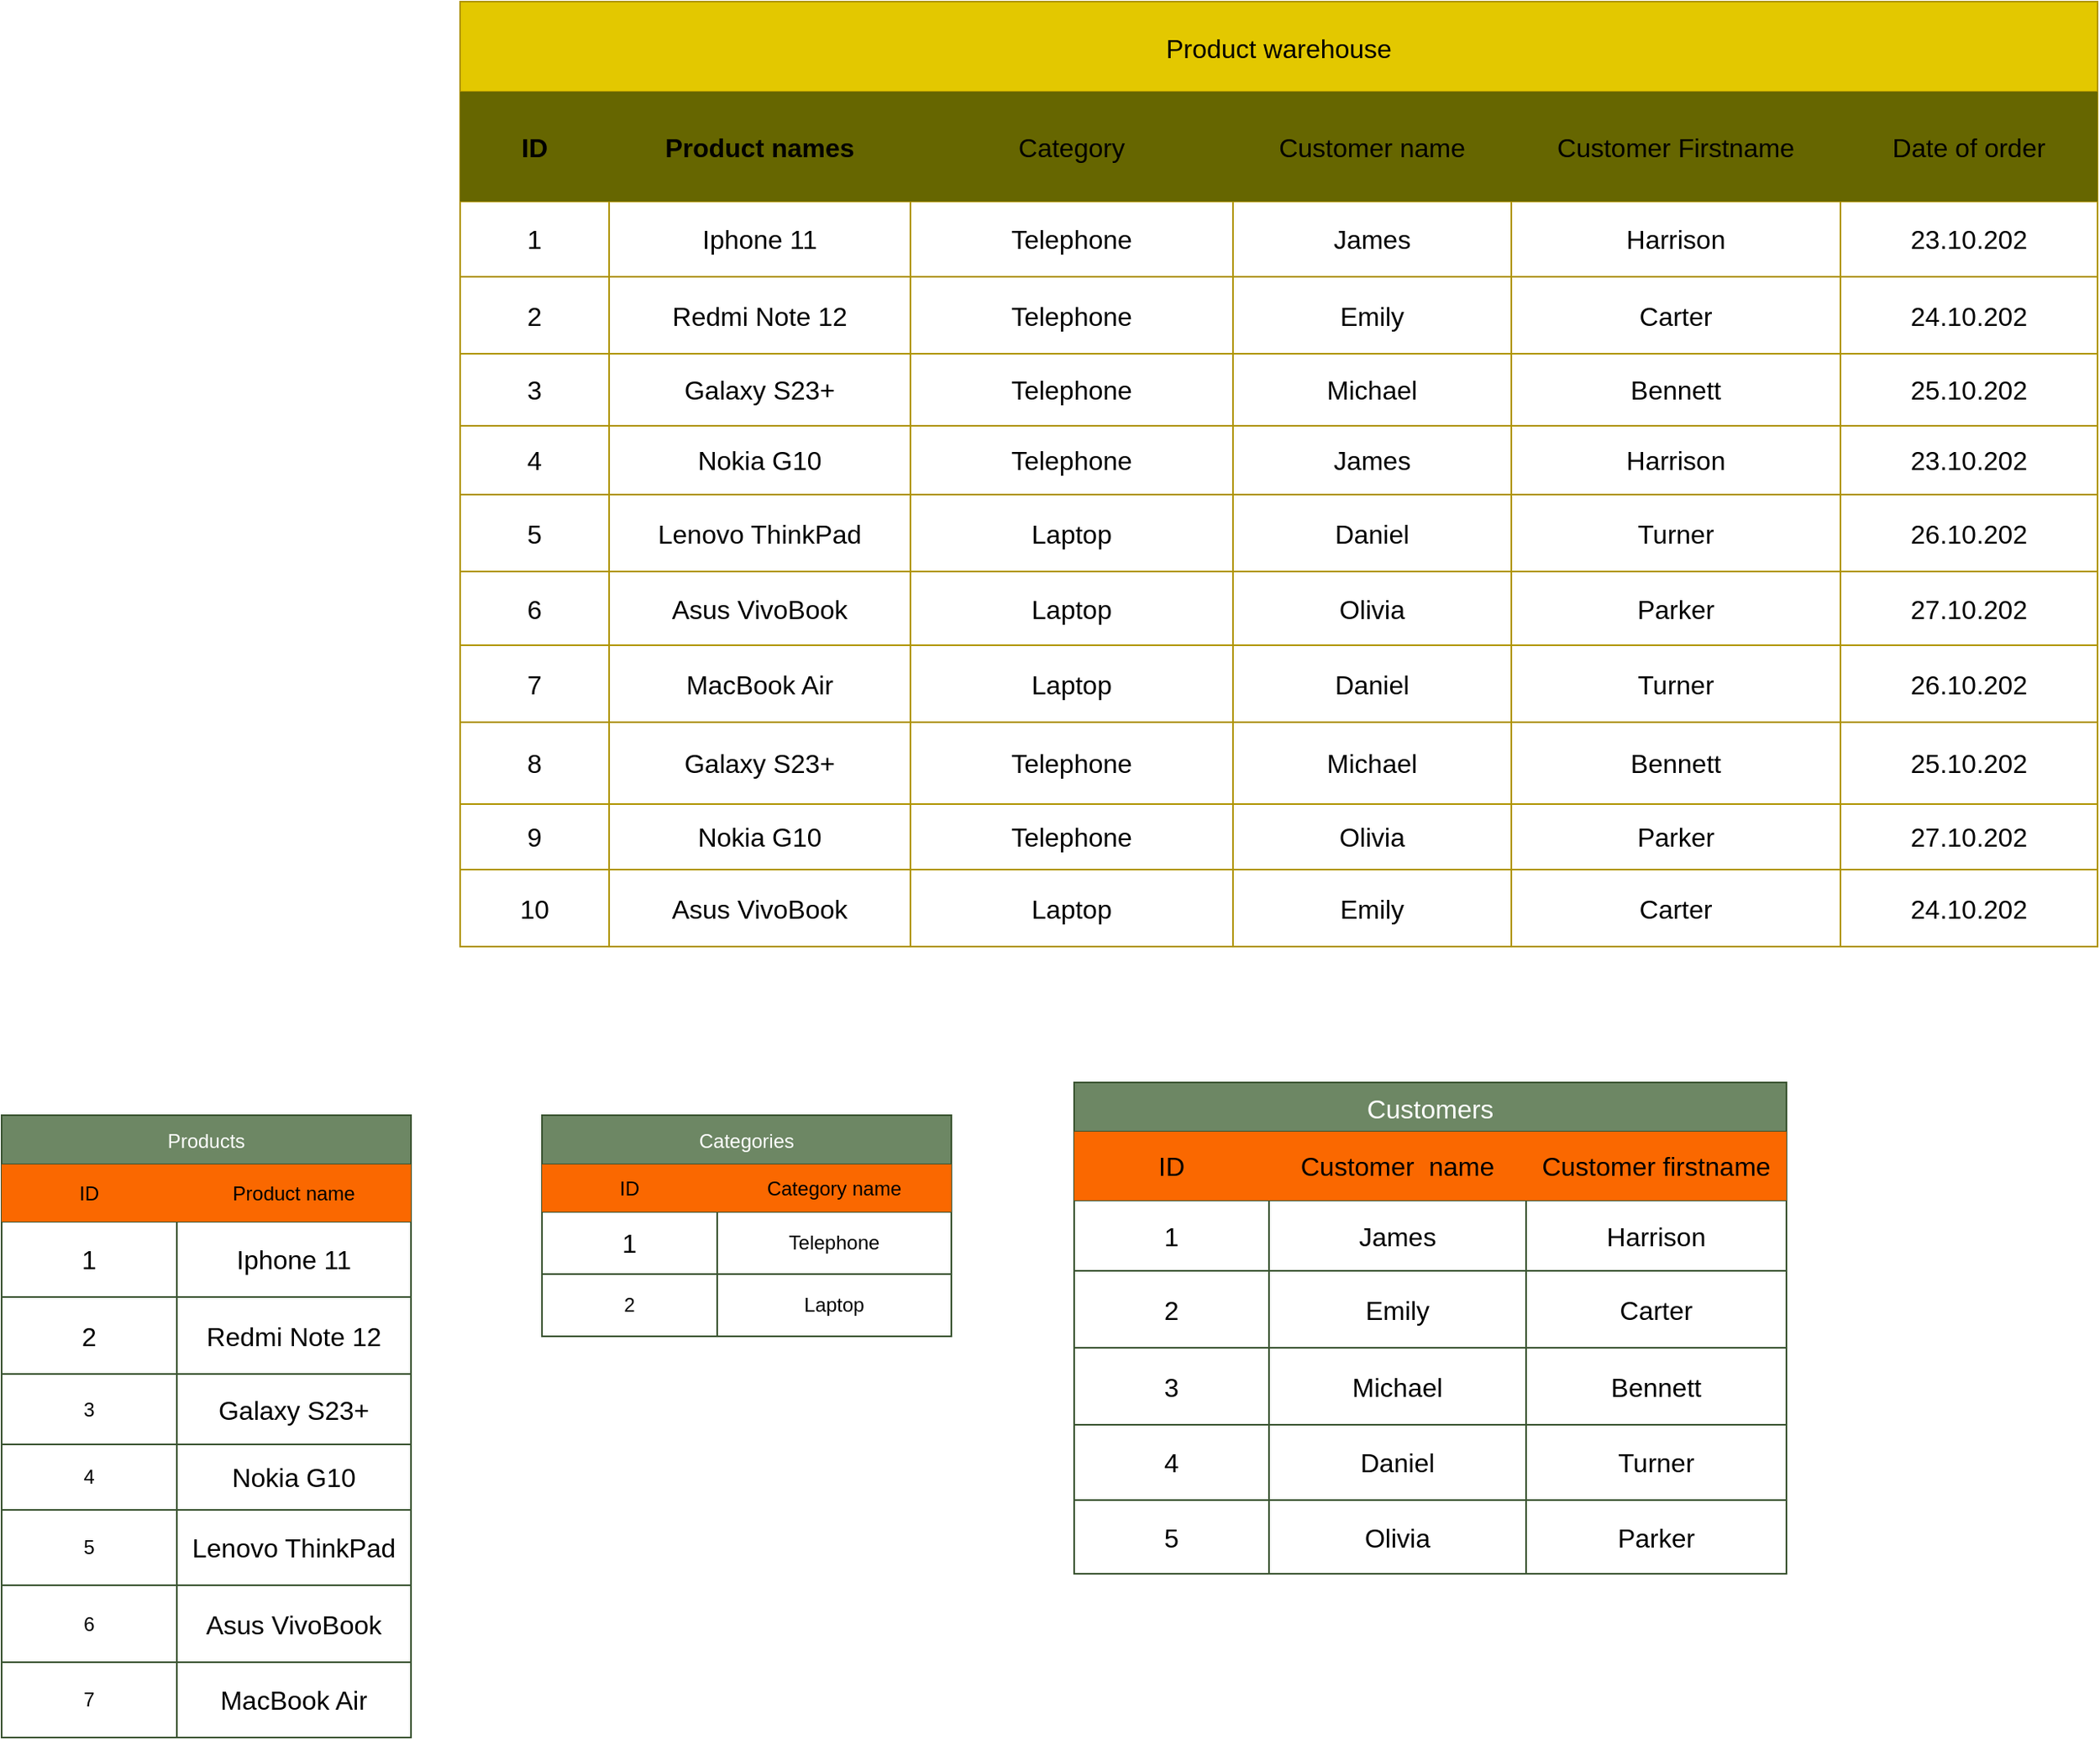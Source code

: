 <mxfile version="24.8.2">
  <diagram name="Page-1" id="efa7a0a1-bf9b-a30e-e6df-94a7791c09e9">
    <mxGraphModel dx="1655" dy="835" grid="1" gridSize="10" guides="1" tooltips="1" connect="1" arrows="1" fold="1" page="1" pageScale="1" pageWidth="826" pageHeight="1169" background="none" math="0" shadow="0">
      <root>
        <mxCell id="0" />
        <mxCell id="1" parent="0" />
        <mxCell id="d4cAKS4Gmh57V5tir3u1-370" value="Product warehouse" style="shape=table;startSize=55;container=1;collapsible=0;childLayout=tableLayout;strokeColor=#B09500;fontSize=16;fillColor=#e3c800;fontColor=#000000;" vertex="1" parent="1">
          <mxGeometry x="340" y="20" width="1000" height="577" as="geometry" />
        </mxCell>
        <mxCell id="d4cAKS4Gmh57V5tir3u1-371" value="" style="shape=tableRow;horizontal=0;startSize=0;swimlaneHead=0;swimlaneBody=0;strokeColor=inherit;top=0;left=0;bottom=0;right=0;collapsible=0;dropTarget=0;fillColor=none;points=[[0,0.5],[1,0.5]];portConstraint=eastwest;fontSize=16;labelBackgroundColor=none;" vertex="1" parent="d4cAKS4Gmh57V5tir3u1-370">
          <mxGeometry y="55" width="1000" height="67" as="geometry" />
        </mxCell>
        <mxCell id="d4cAKS4Gmh57V5tir3u1-372" value="&lt;b&gt;ID&lt;/b&gt;" style="shape=partialRectangle;html=1;whiteSpace=wrap;connectable=0;strokeColor=inherit;overflow=hidden;fillColor=#666600;top=0;left=0;bottom=0;right=0;pointerEvents=1;fontSize=16;" vertex="1" parent="d4cAKS4Gmh57V5tir3u1-371">
          <mxGeometry width="91" height="67" as="geometry">
            <mxRectangle width="91" height="67" as="alternateBounds" />
          </mxGeometry>
        </mxCell>
        <mxCell id="d4cAKS4Gmh57V5tir3u1-373" value="&lt;b&gt;Product names&lt;/b&gt;" style="shape=partialRectangle;html=1;whiteSpace=wrap;connectable=0;strokeColor=#000000;overflow=hidden;fillColor=#666600;top=0;left=0;bottom=0;right=0;pointerEvents=1;fontSize=16;" vertex="1" parent="d4cAKS4Gmh57V5tir3u1-371">
          <mxGeometry x="91" width="184" height="67" as="geometry">
            <mxRectangle width="184" height="67" as="alternateBounds" />
          </mxGeometry>
        </mxCell>
        <mxCell id="d4cAKS4Gmh57V5tir3u1-374" value="Category" style="shape=partialRectangle;html=1;whiteSpace=wrap;connectable=0;strokeColor=inherit;overflow=hidden;fillColor=#666600;top=0;left=0;bottom=0;right=0;pointerEvents=1;fontSize=16;" vertex="1" parent="d4cAKS4Gmh57V5tir3u1-371">
          <mxGeometry x="275" width="197" height="67" as="geometry">
            <mxRectangle width="197" height="67" as="alternateBounds" />
          </mxGeometry>
        </mxCell>
        <mxCell id="d4cAKS4Gmh57V5tir3u1-375" value="Customer name" style="shape=partialRectangle;html=1;whiteSpace=wrap;connectable=0;strokeColor=inherit;overflow=hidden;fillColor=#666600;top=0;left=0;bottom=0;right=0;pointerEvents=1;fontSize=16;" vertex="1" parent="d4cAKS4Gmh57V5tir3u1-371">
          <mxGeometry x="472" width="170" height="67" as="geometry">
            <mxRectangle width="170" height="67" as="alternateBounds" />
          </mxGeometry>
        </mxCell>
        <mxCell id="d4cAKS4Gmh57V5tir3u1-376" value="Customer Firstname" style="shape=partialRectangle;html=1;whiteSpace=wrap;connectable=0;strokeColor=inherit;overflow=hidden;fillColor=#666600;top=0;left=0;bottom=0;right=0;pointerEvents=1;fontSize=16;" vertex="1" parent="d4cAKS4Gmh57V5tir3u1-371">
          <mxGeometry x="642" width="201" height="67" as="geometry">
            <mxRectangle width="201" height="67" as="alternateBounds" />
          </mxGeometry>
        </mxCell>
        <mxCell id="d4cAKS4Gmh57V5tir3u1-377" value="Date of order" style="shape=partialRectangle;html=1;whiteSpace=wrap;connectable=0;strokeColor=#FAFAFA;overflow=hidden;fillColor=#666600;top=0;left=0;bottom=0;right=0;pointerEvents=1;fontSize=16;" vertex="1" parent="d4cAKS4Gmh57V5tir3u1-371">
          <mxGeometry x="843" width="157" height="67" as="geometry">
            <mxRectangle width="157" height="67" as="alternateBounds" />
          </mxGeometry>
        </mxCell>
        <mxCell id="d4cAKS4Gmh57V5tir3u1-378" value="" style="shape=tableRow;horizontal=0;startSize=0;swimlaneHead=0;swimlaneBody=0;strokeColor=inherit;top=0;left=0;bottom=0;right=0;collapsible=0;dropTarget=0;fillColor=none;points=[[0,0.5],[1,0.5]];portConstraint=eastwest;fontSize=16;" vertex="1" parent="d4cAKS4Gmh57V5tir3u1-370">
          <mxGeometry y="122" width="1000" height="46" as="geometry" />
        </mxCell>
        <mxCell id="d4cAKS4Gmh57V5tir3u1-379" value="1" style="shape=partialRectangle;html=1;whiteSpace=wrap;connectable=0;strokeColor=inherit;overflow=hidden;fillColor=none;top=0;left=0;bottom=0;right=0;pointerEvents=1;fontSize=16;" vertex="1" parent="d4cAKS4Gmh57V5tir3u1-378">
          <mxGeometry width="91" height="46" as="geometry">
            <mxRectangle width="91" height="46" as="alternateBounds" />
          </mxGeometry>
        </mxCell>
        <mxCell id="d4cAKS4Gmh57V5tir3u1-380" value="Iphone 11" style="shape=partialRectangle;html=1;whiteSpace=wrap;connectable=0;strokeColor=inherit;overflow=hidden;fillColor=none;top=0;left=0;bottom=0;right=0;pointerEvents=1;fontSize=16;" vertex="1" parent="d4cAKS4Gmh57V5tir3u1-378">
          <mxGeometry x="91" width="184" height="46" as="geometry">
            <mxRectangle width="184" height="46" as="alternateBounds" />
          </mxGeometry>
        </mxCell>
        <mxCell id="d4cAKS4Gmh57V5tir3u1-381" value="Telephone" style="shape=partialRectangle;html=1;whiteSpace=wrap;connectable=0;strokeColor=inherit;overflow=hidden;fillColor=none;top=0;left=0;bottom=0;right=0;pointerEvents=1;fontSize=16;" vertex="1" parent="d4cAKS4Gmh57V5tir3u1-378">
          <mxGeometry x="275" width="197" height="46" as="geometry">
            <mxRectangle width="197" height="46" as="alternateBounds" />
          </mxGeometry>
        </mxCell>
        <mxCell id="d4cAKS4Gmh57V5tir3u1-382" value="James" style="shape=partialRectangle;html=1;whiteSpace=wrap;connectable=0;strokeColor=inherit;overflow=hidden;fillColor=none;top=0;left=0;bottom=0;right=0;pointerEvents=1;fontSize=16;" vertex="1" parent="d4cAKS4Gmh57V5tir3u1-378">
          <mxGeometry x="472" width="170" height="46" as="geometry">
            <mxRectangle width="170" height="46" as="alternateBounds" />
          </mxGeometry>
        </mxCell>
        <mxCell id="d4cAKS4Gmh57V5tir3u1-383" value="Harrison" style="shape=partialRectangle;html=1;whiteSpace=wrap;connectable=0;strokeColor=inherit;overflow=hidden;fillColor=none;top=0;left=0;bottom=0;right=0;pointerEvents=1;fontSize=16;" vertex="1" parent="d4cAKS4Gmh57V5tir3u1-378">
          <mxGeometry x="642" width="201" height="46" as="geometry">
            <mxRectangle width="201" height="46" as="alternateBounds" />
          </mxGeometry>
        </mxCell>
        <mxCell id="d4cAKS4Gmh57V5tir3u1-384" value="23.10.202" style="shape=partialRectangle;html=1;whiteSpace=wrap;connectable=0;strokeColor=inherit;overflow=hidden;fillColor=none;top=0;left=0;bottom=0;right=0;pointerEvents=1;fontSize=16;" vertex="1" parent="d4cAKS4Gmh57V5tir3u1-378">
          <mxGeometry x="843" width="157" height="46" as="geometry">
            <mxRectangle width="157" height="46" as="alternateBounds" />
          </mxGeometry>
        </mxCell>
        <mxCell id="d4cAKS4Gmh57V5tir3u1-385" style="shape=tableRow;horizontal=0;startSize=0;swimlaneHead=0;swimlaneBody=0;strokeColor=inherit;top=0;left=0;bottom=0;right=0;collapsible=0;dropTarget=0;fillColor=none;points=[[0,0.5],[1,0.5]];portConstraint=eastwest;fontSize=16;" vertex="1" parent="d4cAKS4Gmh57V5tir3u1-370">
          <mxGeometry y="168" width="1000" height="47" as="geometry" />
        </mxCell>
        <mxCell id="d4cAKS4Gmh57V5tir3u1-386" value="2" style="shape=partialRectangle;html=1;whiteSpace=wrap;connectable=0;strokeColor=inherit;overflow=hidden;fillColor=none;top=0;left=0;bottom=0;right=0;pointerEvents=1;fontSize=16;" vertex="1" parent="d4cAKS4Gmh57V5tir3u1-385">
          <mxGeometry width="91" height="47" as="geometry">
            <mxRectangle width="91" height="47" as="alternateBounds" />
          </mxGeometry>
        </mxCell>
        <mxCell id="d4cAKS4Gmh57V5tir3u1-387" value="Redmi Note 12" style="shape=partialRectangle;html=1;whiteSpace=wrap;connectable=0;strokeColor=inherit;overflow=hidden;fillColor=none;top=0;left=0;bottom=0;right=0;pointerEvents=1;fontSize=16;" vertex="1" parent="d4cAKS4Gmh57V5tir3u1-385">
          <mxGeometry x="91" width="184" height="47" as="geometry">
            <mxRectangle width="184" height="47" as="alternateBounds" />
          </mxGeometry>
        </mxCell>
        <mxCell id="d4cAKS4Gmh57V5tir3u1-388" value="Telephone" style="shape=partialRectangle;html=1;whiteSpace=wrap;connectable=0;strokeColor=inherit;overflow=hidden;fillColor=none;top=0;left=0;bottom=0;right=0;pointerEvents=1;fontSize=16;" vertex="1" parent="d4cAKS4Gmh57V5tir3u1-385">
          <mxGeometry x="275" width="197" height="47" as="geometry">
            <mxRectangle width="197" height="47" as="alternateBounds" />
          </mxGeometry>
        </mxCell>
        <mxCell id="d4cAKS4Gmh57V5tir3u1-389" value="Emily" style="shape=partialRectangle;html=1;whiteSpace=wrap;connectable=0;strokeColor=inherit;overflow=hidden;fillColor=none;top=0;left=0;bottom=0;right=0;pointerEvents=1;fontSize=16;" vertex="1" parent="d4cAKS4Gmh57V5tir3u1-385">
          <mxGeometry x="472" width="170" height="47" as="geometry">
            <mxRectangle width="170" height="47" as="alternateBounds" />
          </mxGeometry>
        </mxCell>
        <mxCell id="d4cAKS4Gmh57V5tir3u1-390" value="Carter" style="shape=partialRectangle;html=1;whiteSpace=wrap;connectable=0;strokeColor=inherit;overflow=hidden;fillColor=none;top=0;left=0;bottom=0;right=0;pointerEvents=1;fontSize=16;" vertex="1" parent="d4cAKS4Gmh57V5tir3u1-385">
          <mxGeometry x="642" width="201" height="47" as="geometry">
            <mxRectangle width="201" height="47" as="alternateBounds" />
          </mxGeometry>
        </mxCell>
        <mxCell id="d4cAKS4Gmh57V5tir3u1-391" value="24.10.202" style="shape=partialRectangle;html=1;whiteSpace=wrap;connectable=0;strokeColor=inherit;overflow=hidden;fillColor=none;top=0;left=0;bottom=0;right=0;pointerEvents=1;fontSize=16;" vertex="1" parent="d4cAKS4Gmh57V5tir3u1-385">
          <mxGeometry x="843" width="157" height="47" as="geometry">
            <mxRectangle width="157" height="47" as="alternateBounds" />
          </mxGeometry>
        </mxCell>
        <mxCell id="d4cAKS4Gmh57V5tir3u1-392" style="shape=tableRow;horizontal=0;startSize=0;swimlaneHead=0;swimlaneBody=0;strokeColor=inherit;top=0;left=0;bottom=0;right=0;collapsible=0;dropTarget=0;fillColor=none;points=[[0,0.5],[1,0.5]];portConstraint=eastwest;fontSize=16;" vertex="1" parent="d4cAKS4Gmh57V5tir3u1-370">
          <mxGeometry y="215" width="1000" height="44" as="geometry" />
        </mxCell>
        <mxCell id="d4cAKS4Gmh57V5tir3u1-393" value="3" style="shape=partialRectangle;html=1;whiteSpace=wrap;connectable=0;strokeColor=inherit;overflow=hidden;fillColor=none;top=0;left=0;bottom=0;right=0;pointerEvents=1;fontSize=16;" vertex="1" parent="d4cAKS4Gmh57V5tir3u1-392">
          <mxGeometry width="91" height="44" as="geometry">
            <mxRectangle width="91" height="44" as="alternateBounds" />
          </mxGeometry>
        </mxCell>
        <mxCell id="d4cAKS4Gmh57V5tir3u1-394" value="Galaxy S23+" style="shape=partialRectangle;html=1;whiteSpace=wrap;connectable=0;strokeColor=inherit;overflow=hidden;fillColor=none;top=0;left=0;bottom=0;right=0;pointerEvents=1;fontSize=16;" vertex="1" parent="d4cAKS4Gmh57V5tir3u1-392">
          <mxGeometry x="91" width="184" height="44" as="geometry">
            <mxRectangle width="184" height="44" as="alternateBounds" />
          </mxGeometry>
        </mxCell>
        <mxCell id="d4cAKS4Gmh57V5tir3u1-395" value="Telephone" style="shape=partialRectangle;html=1;whiteSpace=wrap;connectable=0;strokeColor=inherit;overflow=hidden;fillColor=none;top=0;left=0;bottom=0;right=0;pointerEvents=1;fontSize=16;" vertex="1" parent="d4cAKS4Gmh57V5tir3u1-392">
          <mxGeometry x="275" width="197" height="44" as="geometry">
            <mxRectangle width="197" height="44" as="alternateBounds" />
          </mxGeometry>
        </mxCell>
        <mxCell id="d4cAKS4Gmh57V5tir3u1-396" value="Michael" style="shape=partialRectangle;html=1;whiteSpace=wrap;connectable=0;strokeColor=inherit;overflow=hidden;fillColor=none;top=0;left=0;bottom=0;right=0;pointerEvents=1;fontSize=16;" vertex="1" parent="d4cAKS4Gmh57V5tir3u1-392">
          <mxGeometry x="472" width="170" height="44" as="geometry">
            <mxRectangle width="170" height="44" as="alternateBounds" />
          </mxGeometry>
        </mxCell>
        <mxCell id="d4cAKS4Gmh57V5tir3u1-397" value="Bennett" style="shape=partialRectangle;html=1;whiteSpace=wrap;connectable=0;strokeColor=inherit;overflow=hidden;fillColor=none;top=0;left=0;bottom=0;right=0;pointerEvents=1;fontSize=16;" vertex="1" parent="d4cAKS4Gmh57V5tir3u1-392">
          <mxGeometry x="642" width="201" height="44" as="geometry">
            <mxRectangle width="201" height="44" as="alternateBounds" />
          </mxGeometry>
        </mxCell>
        <mxCell id="d4cAKS4Gmh57V5tir3u1-398" value="25.10.202" style="shape=partialRectangle;html=1;whiteSpace=wrap;connectable=0;strokeColor=inherit;overflow=hidden;fillColor=none;top=0;left=0;bottom=0;right=0;pointerEvents=1;fontSize=16;" vertex="1" parent="d4cAKS4Gmh57V5tir3u1-392">
          <mxGeometry x="843" width="157" height="44" as="geometry">
            <mxRectangle width="157" height="44" as="alternateBounds" />
          </mxGeometry>
        </mxCell>
        <mxCell id="d4cAKS4Gmh57V5tir3u1-399" style="shape=tableRow;horizontal=0;startSize=0;swimlaneHead=0;swimlaneBody=0;strokeColor=inherit;top=0;left=0;bottom=0;right=0;collapsible=0;dropTarget=0;fillColor=none;points=[[0,0.5],[1,0.5]];portConstraint=eastwest;fontSize=16;" vertex="1" parent="d4cAKS4Gmh57V5tir3u1-370">
          <mxGeometry y="259" width="1000" height="42" as="geometry" />
        </mxCell>
        <mxCell id="d4cAKS4Gmh57V5tir3u1-400" value="4" style="shape=partialRectangle;html=1;whiteSpace=wrap;connectable=0;strokeColor=inherit;overflow=hidden;fillColor=none;top=0;left=0;bottom=0;right=0;pointerEvents=1;fontSize=16;" vertex="1" parent="d4cAKS4Gmh57V5tir3u1-399">
          <mxGeometry width="91" height="42" as="geometry">
            <mxRectangle width="91" height="42" as="alternateBounds" />
          </mxGeometry>
        </mxCell>
        <mxCell id="d4cAKS4Gmh57V5tir3u1-401" value="Nokia G10" style="shape=partialRectangle;html=1;whiteSpace=wrap;connectable=0;strokeColor=inherit;overflow=hidden;fillColor=none;top=0;left=0;bottom=0;right=0;pointerEvents=1;fontSize=16;" vertex="1" parent="d4cAKS4Gmh57V5tir3u1-399">
          <mxGeometry x="91" width="184" height="42" as="geometry">
            <mxRectangle width="184" height="42" as="alternateBounds" />
          </mxGeometry>
        </mxCell>
        <mxCell id="d4cAKS4Gmh57V5tir3u1-402" value="Telephone" style="shape=partialRectangle;html=1;whiteSpace=wrap;connectable=0;strokeColor=inherit;overflow=hidden;fillColor=none;top=0;left=0;bottom=0;right=0;pointerEvents=1;fontSize=16;" vertex="1" parent="d4cAKS4Gmh57V5tir3u1-399">
          <mxGeometry x="275" width="197" height="42" as="geometry">
            <mxRectangle width="197" height="42" as="alternateBounds" />
          </mxGeometry>
        </mxCell>
        <mxCell id="d4cAKS4Gmh57V5tir3u1-403" value="James" style="shape=partialRectangle;html=1;whiteSpace=wrap;connectable=0;strokeColor=inherit;overflow=hidden;fillColor=none;top=0;left=0;bottom=0;right=0;pointerEvents=1;fontSize=16;" vertex="1" parent="d4cAKS4Gmh57V5tir3u1-399">
          <mxGeometry x="472" width="170" height="42" as="geometry">
            <mxRectangle width="170" height="42" as="alternateBounds" />
          </mxGeometry>
        </mxCell>
        <mxCell id="d4cAKS4Gmh57V5tir3u1-404" value="Harrison" style="shape=partialRectangle;html=1;whiteSpace=wrap;connectable=0;strokeColor=inherit;overflow=hidden;fillColor=none;top=0;left=0;bottom=0;right=0;pointerEvents=1;fontSize=16;" vertex="1" parent="d4cAKS4Gmh57V5tir3u1-399">
          <mxGeometry x="642" width="201" height="42" as="geometry">
            <mxRectangle width="201" height="42" as="alternateBounds" />
          </mxGeometry>
        </mxCell>
        <mxCell id="d4cAKS4Gmh57V5tir3u1-405" value="23.10.202" style="shape=partialRectangle;html=1;whiteSpace=wrap;connectable=0;strokeColor=inherit;overflow=hidden;fillColor=none;top=0;left=0;bottom=0;right=0;pointerEvents=1;fontSize=16;" vertex="1" parent="d4cAKS4Gmh57V5tir3u1-399">
          <mxGeometry x="843" width="157" height="42" as="geometry">
            <mxRectangle width="157" height="42" as="alternateBounds" />
          </mxGeometry>
        </mxCell>
        <mxCell id="d4cAKS4Gmh57V5tir3u1-406" style="shape=tableRow;horizontal=0;startSize=0;swimlaneHead=0;swimlaneBody=0;strokeColor=inherit;top=0;left=0;bottom=0;right=0;collapsible=0;dropTarget=0;fillColor=none;points=[[0,0.5],[1,0.5]];portConstraint=eastwest;fontSize=16;" vertex="1" parent="d4cAKS4Gmh57V5tir3u1-370">
          <mxGeometry y="301" width="1000" height="47" as="geometry" />
        </mxCell>
        <mxCell id="d4cAKS4Gmh57V5tir3u1-407" value="5" style="shape=partialRectangle;html=1;whiteSpace=wrap;connectable=0;strokeColor=inherit;overflow=hidden;fillColor=none;top=0;left=0;bottom=0;right=0;pointerEvents=1;fontSize=16;" vertex="1" parent="d4cAKS4Gmh57V5tir3u1-406">
          <mxGeometry width="91" height="47" as="geometry">
            <mxRectangle width="91" height="47" as="alternateBounds" />
          </mxGeometry>
        </mxCell>
        <mxCell id="d4cAKS4Gmh57V5tir3u1-408" value="Lenovo ThinkPad" style="shape=partialRectangle;html=1;whiteSpace=wrap;connectable=0;strokeColor=inherit;overflow=hidden;fillColor=none;top=0;left=0;bottom=0;right=0;pointerEvents=1;fontSize=16;" vertex="1" parent="d4cAKS4Gmh57V5tir3u1-406">
          <mxGeometry x="91" width="184" height="47" as="geometry">
            <mxRectangle width="184" height="47" as="alternateBounds" />
          </mxGeometry>
        </mxCell>
        <mxCell id="d4cAKS4Gmh57V5tir3u1-409" value="Laptop" style="shape=partialRectangle;html=1;whiteSpace=wrap;connectable=0;strokeColor=inherit;overflow=hidden;fillColor=none;top=0;left=0;bottom=0;right=0;pointerEvents=1;fontSize=16;" vertex="1" parent="d4cAKS4Gmh57V5tir3u1-406">
          <mxGeometry x="275" width="197" height="47" as="geometry">
            <mxRectangle width="197" height="47" as="alternateBounds" />
          </mxGeometry>
        </mxCell>
        <mxCell id="d4cAKS4Gmh57V5tir3u1-410" value="Daniel" style="shape=partialRectangle;html=1;whiteSpace=wrap;connectable=0;strokeColor=inherit;overflow=hidden;fillColor=none;top=0;left=0;bottom=0;right=0;pointerEvents=1;fontSize=16;" vertex="1" parent="d4cAKS4Gmh57V5tir3u1-406">
          <mxGeometry x="472" width="170" height="47" as="geometry">
            <mxRectangle width="170" height="47" as="alternateBounds" />
          </mxGeometry>
        </mxCell>
        <mxCell id="d4cAKS4Gmh57V5tir3u1-411" value="Turner" style="shape=partialRectangle;html=1;whiteSpace=wrap;connectable=0;strokeColor=inherit;overflow=hidden;fillColor=none;top=0;left=0;bottom=0;right=0;pointerEvents=1;fontSize=16;" vertex="1" parent="d4cAKS4Gmh57V5tir3u1-406">
          <mxGeometry x="642" width="201" height="47" as="geometry">
            <mxRectangle width="201" height="47" as="alternateBounds" />
          </mxGeometry>
        </mxCell>
        <mxCell id="d4cAKS4Gmh57V5tir3u1-412" value="26.10.202" style="shape=partialRectangle;html=1;whiteSpace=wrap;connectable=0;strokeColor=inherit;overflow=hidden;fillColor=none;top=0;left=0;bottom=0;right=0;pointerEvents=1;fontSize=16;" vertex="1" parent="d4cAKS4Gmh57V5tir3u1-406">
          <mxGeometry x="843" width="157" height="47" as="geometry">
            <mxRectangle width="157" height="47" as="alternateBounds" />
          </mxGeometry>
        </mxCell>
        <mxCell id="d4cAKS4Gmh57V5tir3u1-413" style="shape=tableRow;horizontal=0;startSize=0;swimlaneHead=0;swimlaneBody=0;strokeColor=inherit;top=0;left=0;bottom=0;right=0;collapsible=0;dropTarget=0;fillColor=none;points=[[0,0.5],[1,0.5]];portConstraint=eastwest;fontSize=16;" vertex="1" parent="d4cAKS4Gmh57V5tir3u1-370">
          <mxGeometry y="348" width="1000" height="45" as="geometry" />
        </mxCell>
        <mxCell id="d4cAKS4Gmh57V5tir3u1-414" value="6" style="shape=partialRectangle;html=1;whiteSpace=wrap;connectable=0;strokeColor=inherit;overflow=hidden;fillColor=none;top=0;left=0;bottom=0;right=0;pointerEvents=1;fontSize=16;" vertex="1" parent="d4cAKS4Gmh57V5tir3u1-413">
          <mxGeometry width="91" height="45" as="geometry">
            <mxRectangle width="91" height="45" as="alternateBounds" />
          </mxGeometry>
        </mxCell>
        <mxCell id="d4cAKS4Gmh57V5tir3u1-415" value="Asus VivoBook" style="shape=partialRectangle;html=1;whiteSpace=wrap;connectable=0;strokeColor=inherit;overflow=hidden;fillColor=none;top=0;left=0;bottom=0;right=0;pointerEvents=1;fontSize=16;" vertex="1" parent="d4cAKS4Gmh57V5tir3u1-413">
          <mxGeometry x="91" width="184" height="45" as="geometry">
            <mxRectangle width="184" height="45" as="alternateBounds" />
          </mxGeometry>
        </mxCell>
        <mxCell id="d4cAKS4Gmh57V5tir3u1-416" value="Laptop" style="shape=partialRectangle;html=1;whiteSpace=wrap;connectable=0;strokeColor=inherit;overflow=hidden;fillColor=none;top=0;left=0;bottom=0;right=0;pointerEvents=1;fontSize=16;" vertex="1" parent="d4cAKS4Gmh57V5tir3u1-413">
          <mxGeometry x="275" width="197" height="45" as="geometry">
            <mxRectangle width="197" height="45" as="alternateBounds" />
          </mxGeometry>
        </mxCell>
        <mxCell id="d4cAKS4Gmh57V5tir3u1-417" value="Olivia" style="shape=partialRectangle;html=1;whiteSpace=wrap;connectable=0;strokeColor=inherit;overflow=hidden;fillColor=none;top=0;left=0;bottom=0;right=0;pointerEvents=1;fontSize=16;" vertex="1" parent="d4cAKS4Gmh57V5tir3u1-413">
          <mxGeometry x="472" width="170" height="45" as="geometry">
            <mxRectangle width="170" height="45" as="alternateBounds" />
          </mxGeometry>
        </mxCell>
        <mxCell id="d4cAKS4Gmh57V5tir3u1-418" value="Parker" style="shape=partialRectangle;html=1;whiteSpace=wrap;connectable=0;strokeColor=inherit;overflow=hidden;fillColor=none;top=0;left=0;bottom=0;right=0;pointerEvents=1;fontSize=16;" vertex="1" parent="d4cAKS4Gmh57V5tir3u1-413">
          <mxGeometry x="642" width="201" height="45" as="geometry">
            <mxRectangle width="201" height="45" as="alternateBounds" />
          </mxGeometry>
        </mxCell>
        <mxCell id="d4cAKS4Gmh57V5tir3u1-419" value="27.10.202" style="shape=partialRectangle;html=1;whiteSpace=wrap;connectable=0;strokeColor=inherit;overflow=hidden;fillColor=none;top=0;left=0;bottom=0;right=0;pointerEvents=1;fontSize=16;" vertex="1" parent="d4cAKS4Gmh57V5tir3u1-413">
          <mxGeometry x="843" width="157" height="45" as="geometry">
            <mxRectangle width="157" height="45" as="alternateBounds" />
          </mxGeometry>
        </mxCell>
        <mxCell id="d4cAKS4Gmh57V5tir3u1-420" style="shape=tableRow;horizontal=0;startSize=0;swimlaneHead=0;swimlaneBody=0;strokeColor=inherit;top=0;left=0;bottom=0;right=0;collapsible=0;dropTarget=0;fillColor=none;points=[[0,0.5],[1,0.5]];portConstraint=eastwest;fontSize=16;" vertex="1" parent="d4cAKS4Gmh57V5tir3u1-370">
          <mxGeometry y="393" width="1000" height="47" as="geometry" />
        </mxCell>
        <mxCell id="d4cAKS4Gmh57V5tir3u1-421" value="7" style="shape=partialRectangle;html=1;whiteSpace=wrap;connectable=0;strokeColor=inherit;overflow=hidden;fillColor=none;top=0;left=0;bottom=0;right=0;pointerEvents=1;fontSize=16;" vertex="1" parent="d4cAKS4Gmh57V5tir3u1-420">
          <mxGeometry width="91" height="47" as="geometry">
            <mxRectangle width="91" height="47" as="alternateBounds" />
          </mxGeometry>
        </mxCell>
        <mxCell id="d4cAKS4Gmh57V5tir3u1-422" value="MacBook Air" style="shape=partialRectangle;html=1;whiteSpace=wrap;connectable=0;strokeColor=inherit;overflow=hidden;fillColor=none;top=0;left=0;bottom=0;right=0;pointerEvents=1;fontSize=16;" vertex="1" parent="d4cAKS4Gmh57V5tir3u1-420">
          <mxGeometry x="91" width="184" height="47" as="geometry">
            <mxRectangle width="184" height="47" as="alternateBounds" />
          </mxGeometry>
        </mxCell>
        <mxCell id="d4cAKS4Gmh57V5tir3u1-423" value="Laptop" style="shape=partialRectangle;html=1;whiteSpace=wrap;connectable=0;strokeColor=inherit;overflow=hidden;fillColor=none;top=0;left=0;bottom=0;right=0;pointerEvents=1;fontSize=16;" vertex="1" parent="d4cAKS4Gmh57V5tir3u1-420">
          <mxGeometry x="275" width="197" height="47" as="geometry">
            <mxRectangle width="197" height="47" as="alternateBounds" />
          </mxGeometry>
        </mxCell>
        <mxCell id="d4cAKS4Gmh57V5tir3u1-424" value="Daniel" style="shape=partialRectangle;html=1;whiteSpace=wrap;connectable=0;strokeColor=inherit;overflow=hidden;fillColor=none;top=0;left=0;bottom=0;right=0;pointerEvents=1;fontSize=16;" vertex="1" parent="d4cAKS4Gmh57V5tir3u1-420">
          <mxGeometry x="472" width="170" height="47" as="geometry">
            <mxRectangle width="170" height="47" as="alternateBounds" />
          </mxGeometry>
        </mxCell>
        <mxCell id="d4cAKS4Gmh57V5tir3u1-425" value="Turner" style="shape=partialRectangle;html=1;whiteSpace=wrap;connectable=0;strokeColor=inherit;overflow=hidden;fillColor=none;top=0;left=0;bottom=0;right=0;pointerEvents=1;fontSize=16;" vertex="1" parent="d4cAKS4Gmh57V5tir3u1-420">
          <mxGeometry x="642" width="201" height="47" as="geometry">
            <mxRectangle width="201" height="47" as="alternateBounds" />
          </mxGeometry>
        </mxCell>
        <mxCell id="d4cAKS4Gmh57V5tir3u1-426" value="26.10.202" style="shape=partialRectangle;html=1;whiteSpace=wrap;connectable=0;strokeColor=inherit;overflow=hidden;fillColor=none;top=0;left=0;bottom=0;right=0;pointerEvents=1;fontSize=16;" vertex="1" parent="d4cAKS4Gmh57V5tir3u1-420">
          <mxGeometry x="843" width="157" height="47" as="geometry">
            <mxRectangle width="157" height="47" as="alternateBounds" />
          </mxGeometry>
        </mxCell>
        <mxCell id="d4cAKS4Gmh57V5tir3u1-427" style="shape=tableRow;horizontal=0;startSize=0;swimlaneHead=0;swimlaneBody=0;strokeColor=inherit;top=0;left=0;bottom=0;right=0;collapsible=0;dropTarget=0;fillColor=none;points=[[0,0.5],[1,0.5]];portConstraint=eastwest;fontSize=16;" vertex="1" parent="d4cAKS4Gmh57V5tir3u1-370">
          <mxGeometry y="440" width="1000" height="50" as="geometry" />
        </mxCell>
        <mxCell id="d4cAKS4Gmh57V5tir3u1-428" value="8" style="shape=partialRectangle;html=1;whiteSpace=wrap;connectable=0;strokeColor=inherit;overflow=hidden;fillColor=none;top=0;left=0;bottom=0;right=0;pointerEvents=1;fontSize=16;" vertex="1" parent="d4cAKS4Gmh57V5tir3u1-427">
          <mxGeometry width="91" height="50" as="geometry">
            <mxRectangle width="91" height="50" as="alternateBounds" />
          </mxGeometry>
        </mxCell>
        <mxCell id="d4cAKS4Gmh57V5tir3u1-429" value="Galaxy S23+" style="shape=partialRectangle;html=1;whiteSpace=wrap;connectable=0;strokeColor=inherit;overflow=hidden;fillColor=none;top=0;left=0;bottom=0;right=0;pointerEvents=1;fontSize=16;" vertex="1" parent="d4cAKS4Gmh57V5tir3u1-427">
          <mxGeometry x="91" width="184" height="50" as="geometry">
            <mxRectangle width="184" height="50" as="alternateBounds" />
          </mxGeometry>
        </mxCell>
        <mxCell id="d4cAKS4Gmh57V5tir3u1-430" value="Telephone" style="shape=partialRectangle;html=1;whiteSpace=wrap;connectable=0;strokeColor=inherit;overflow=hidden;fillColor=none;top=0;left=0;bottom=0;right=0;pointerEvents=1;fontSize=16;" vertex="1" parent="d4cAKS4Gmh57V5tir3u1-427">
          <mxGeometry x="275" width="197" height="50" as="geometry">
            <mxRectangle width="197" height="50" as="alternateBounds" />
          </mxGeometry>
        </mxCell>
        <mxCell id="d4cAKS4Gmh57V5tir3u1-431" value="Michael" style="shape=partialRectangle;html=1;whiteSpace=wrap;connectable=0;strokeColor=inherit;overflow=hidden;fillColor=none;top=0;left=0;bottom=0;right=0;pointerEvents=1;fontSize=16;" vertex="1" parent="d4cAKS4Gmh57V5tir3u1-427">
          <mxGeometry x="472" width="170" height="50" as="geometry">
            <mxRectangle width="170" height="50" as="alternateBounds" />
          </mxGeometry>
        </mxCell>
        <mxCell id="d4cAKS4Gmh57V5tir3u1-432" value="Bennett" style="shape=partialRectangle;html=1;whiteSpace=wrap;connectable=0;strokeColor=inherit;overflow=hidden;fillColor=none;top=0;left=0;bottom=0;right=0;pointerEvents=1;fontSize=16;" vertex="1" parent="d4cAKS4Gmh57V5tir3u1-427">
          <mxGeometry x="642" width="201" height="50" as="geometry">
            <mxRectangle width="201" height="50" as="alternateBounds" />
          </mxGeometry>
        </mxCell>
        <mxCell id="d4cAKS4Gmh57V5tir3u1-433" value="25.10.202" style="shape=partialRectangle;html=1;whiteSpace=wrap;connectable=0;strokeColor=inherit;overflow=hidden;fillColor=none;top=0;left=0;bottom=0;right=0;pointerEvents=1;fontSize=16;" vertex="1" parent="d4cAKS4Gmh57V5tir3u1-427">
          <mxGeometry x="843" width="157" height="50" as="geometry">
            <mxRectangle width="157" height="50" as="alternateBounds" />
          </mxGeometry>
        </mxCell>
        <mxCell id="d4cAKS4Gmh57V5tir3u1-434" style="shape=tableRow;horizontal=0;startSize=0;swimlaneHead=0;swimlaneBody=0;strokeColor=inherit;top=0;left=0;bottom=0;right=0;collapsible=0;dropTarget=0;fillColor=none;points=[[0,0.5],[1,0.5]];portConstraint=eastwest;fontSize=16;" vertex="1" parent="d4cAKS4Gmh57V5tir3u1-370">
          <mxGeometry y="490" width="1000" height="40" as="geometry" />
        </mxCell>
        <mxCell id="d4cAKS4Gmh57V5tir3u1-435" value="9" style="shape=partialRectangle;html=1;whiteSpace=wrap;connectable=0;strokeColor=inherit;overflow=hidden;fillColor=none;top=0;left=0;bottom=0;right=0;pointerEvents=1;fontSize=16;" vertex="1" parent="d4cAKS4Gmh57V5tir3u1-434">
          <mxGeometry width="91" height="40" as="geometry">
            <mxRectangle width="91" height="40" as="alternateBounds" />
          </mxGeometry>
        </mxCell>
        <mxCell id="d4cAKS4Gmh57V5tir3u1-436" value="Nokia G10" style="shape=partialRectangle;html=1;whiteSpace=wrap;connectable=0;strokeColor=inherit;overflow=hidden;fillColor=none;top=0;left=0;bottom=0;right=0;pointerEvents=1;fontSize=16;" vertex="1" parent="d4cAKS4Gmh57V5tir3u1-434">
          <mxGeometry x="91" width="184" height="40" as="geometry">
            <mxRectangle width="184" height="40" as="alternateBounds" />
          </mxGeometry>
        </mxCell>
        <mxCell id="d4cAKS4Gmh57V5tir3u1-437" value="Telephone" style="shape=partialRectangle;html=1;whiteSpace=wrap;connectable=0;strokeColor=inherit;overflow=hidden;fillColor=none;top=0;left=0;bottom=0;right=0;pointerEvents=1;fontSize=16;" vertex="1" parent="d4cAKS4Gmh57V5tir3u1-434">
          <mxGeometry x="275" width="197" height="40" as="geometry">
            <mxRectangle width="197" height="40" as="alternateBounds" />
          </mxGeometry>
        </mxCell>
        <mxCell id="d4cAKS4Gmh57V5tir3u1-438" value="Olivia" style="shape=partialRectangle;html=1;whiteSpace=wrap;connectable=0;strokeColor=inherit;overflow=hidden;fillColor=none;top=0;left=0;bottom=0;right=0;pointerEvents=1;fontSize=16;" vertex="1" parent="d4cAKS4Gmh57V5tir3u1-434">
          <mxGeometry x="472" width="170" height="40" as="geometry">
            <mxRectangle width="170" height="40" as="alternateBounds" />
          </mxGeometry>
        </mxCell>
        <mxCell id="d4cAKS4Gmh57V5tir3u1-439" value="Parker" style="shape=partialRectangle;html=1;whiteSpace=wrap;connectable=0;strokeColor=inherit;overflow=hidden;fillColor=none;top=0;left=0;bottom=0;right=0;pointerEvents=1;fontSize=16;" vertex="1" parent="d4cAKS4Gmh57V5tir3u1-434">
          <mxGeometry x="642" width="201" height="40" as="geometry">
            <mxRectangle width="201" height="40" as="alternateBounds" />
          </mxGeometry>
        </mxCell>
        <mxCell id="d4cAKS4Gmh57V5tir3u1-440" value="27.10.202" style="shape=partialRectangle;html=1;whiteSpace=wrap;connectable=0;strokeColor=inherit;overflow=hidden;fillColor=none;top=0;left=0;bottom=0;right=0;pointerEvents=1;fontSize=16;" vertex="1" parent="d4cAKS4Gmh57V5tir3u1-434">
          <mxGeometry x="843" width="157" height="40" as="geometry">
            <mxRectangle width="157" height="40" as="alternateBounds" />
          </mxGeometry>
        </mxCell>
        <mxCell id="d4cAKS4Gmh57V5tir3u1-441" style="shape=tableRow;horizontal=0;startSize=0;swimlaneHead=0;swimlaneBody=0;strokeColor=inherit;top=0;left=0;bottom=0;right=0;collapsible=0;dropTarget=0;fillColor=none;points=[[0,0.5],[1,0.5]];portConstraint=eastwest;fontSize=16;" vertex="1" parent="d4cAKS4Gmh57V5tir3u1-370">
          <mxGeometry y="530" width="1000" height="47" as="geometry" />
        </mxCell>
        <mxCell id="d4cAKS4Gmh57V5tir3u1-442" value="10" style="shape=partialRectangle;html=1;whiteSpace=wrap;connectable=0;strokeColor=inherit;overflow=hidden;fillColor=none;top=0;left=0;bottom=0;right=0;pointerEvents=1;fontSize=16;" vertex="1" parent="d4cAKS4Gmh57V5tir3u1-441">
          <mxGeometry width="91" height="47" as="geometry">
            <mxRectangle width="91" height="47" as="alternateBounds" />
          </mxGeometry>
        </mxCell>
        <mxCell id="d4cAKS4Gmh57V5tir3u1-443" value="Asus VivoBook" style="shape=partialRectangle;html=1;whiteSpace=wrap;connectable=0;strokeColor=inherit;overflow=hidden;fillColor=none;top=0;left=0;bottom=0;right=0;pointerEvents=1;fontSize=16;" vertex="1" parent="d4cAKS4Gmh57V5tir3u1-441">
          <mxGeometry x="91" width="184" height="47" as="geometry">
            <mxRectangle width="184" height="47" as="alternateBounds" />
          </mxGeometry>
        </mxCell>
        <mxCell id="d4cAKS4Gmh57V5tir3u1-444" value="Laptop" style="shape=partialRectangle;html=1;whiteSpace=wrap;connectable=0;strokeColor=inherit;overflow=hidden;fillColor=none;top=0;left=0;bottom=0;right=0;pointerEvents=1;fontSize=16;" vertex="1" parent="d4cAKS4Gmh57V5tir3u1-441">
          <mxGeometry x="275" width="197" height="47" as="geometry">
            <mxRectangle width="197" height="47" as="alternateBounds" />
          </mxGeometry>
        </mxCell>
        <mxCell id="d4cAKS4Gmh57V5tir3u1-445" value="Emily" style="shape=partialRectangle;html=1;whiteSpace=wrap;connectable=0;strokeColor=inherit;overflow=hidden;fillColor=none;top=0;left=0;bottom=0;right=0;pointerEvents=1;fontSize=16;" vertex="1" parent="d4cAKS4Gmh57V5tir3u1-441">
          <mxGeometry x="472" width="170" height="47" as="geometry">
            <mxRectangle width="170" height="47" as="alternateBounds" />
          </mxGeometry>
        </mxCell>
        <mxCell id="d4cAKS4Gmh57V5tir3u1-446" value="Carter" style="shape=partialRectangle;html=1;whiteSpace=wrap;connectable=0;strokeColor=inherit;overflow=hidden;fillColor=none;top=0;left=0;bottom=0;right=0;pointerEvents=1;fontSize=16;" vertex="1" parent="d4cAKS4Gmh57V5tir3u1-441">
          <mxGeometry x="642" width="201" height="47" as="geometry">
            <mxRectangle width="201" height="47" as="alternateBounds" />
          </mxGeometry>
        </mxCell>
        <mxCell id="d4cAKS4Gmh57V5tir3u1-447" value="24.10.202" style="shape=partialRectangle;html=1;whiteSpace=wrap;connectable=0;strokeColor=inherit;overflow=hidden;fillColor=none;top=0;left=0;bottom=0;right=0;pointerEvents=1;fontSize=16;" vertex="1" parent="d4cAKS4Gmh57V5tir3u1-441">
          <mxGeometry x="843" width="157" height="47" as="geometry">
            <mxRectangle width="157" height="47" as="alternateBounds" />
          </mxGeometry>
        </mxCell>
        <mxCell id="d4cAKS4Gmh57V5tir3u1-448" value="Products" style="shape=table;startSize=30;container=1;collapsible=0;childLayout=tableLayout;fillColor=#6d8764;fontColor=#ffffff;strokeColor=#3A5431;" vertex="1" parent="1">
          <mxGeometry x="60" y="700" width="250" height="380" as="geometry" />
        </mxCell>
        <mxCell id="d4cAKS4Gmh57V5tir3u1-449" value="" style="shape=tableRow;horizontal=0;startSize=0;swimlaneHead=0;swimlaneBody=0;strokeColor=inherit;top=0;left=0;bottom=0;right=0;collapsible=0;dropTarget=0;fillColor=none;points=[[0,0.5],[1,0.5]];portConstraint=eastwest;" vertex="1" parent="d4cAKS4Gmh57V5tir3u1-448">
          <mxGeometry y="30" width="250" height="35" as="geometry" />
        </mxCell>
        <mxCell id="d4cAKS4Gmh57V5tir3u1-450" value="ID" style="shape=partialRectangle;html=1;whiteSpace=wrap;connectable=0;strokeColor=#C73500;overflow=hidden;fillColor=#fa6800;top=0;left=0;bottom=0;right=0;pointerEvents=1;fontColor=#000000;" vertex="1" parent="d4cAKS4Gmh57V5tir3u1-449">
          <mxGeometry width="107" height="35" as="geometry">
            <mxRectangle width="107" height="35" as="alternateBounds" />
          </mxGeometry>
        </mxCell>
        <mxCell id="d4cAKS4Gmh57V5tir3u1-451" value="Product name" style="shape=partialRectangle;html=1;whiteSpace=wrap;connectable=0;strokeColor=#C73500;overflow=hidden;fillColor=#fa6800;top=0;left=0;bottom=0;right=0;pointerEvents=1;fontColor=#000000;" vertex="1" parent="d4cAKS4Gmh57V5tir3u1-449">
          <mxGeometry x="107" width="143" height="35" as="geometry">
            <mxRectangle width="143" height="35" as="alternateBounds" />
          </mxGeometry>
        </mxCell>
        <mxCell id="d4cAKS4Gmh57V5tir3u1-452" value="" style="shape=tableRow;horizontal=0;startSize=0;swimlaneHead=0;swimlaneBody=0;strokeColor=inherit;top=0;left=0;bottom=0;right=0;collapsible=0;dropTarget=0;fillColor=none;points=[[0,0.5],[1,0.5]];portConstraint=eastwest;" vertex="1" parent="d4cAKS4Gmh57V5tir3u1-448">
          <mxGeometry y="65" width="250" height="46" as="geometry" />
        </mxCell>
        <mxCell id="d4cAKS4Gmh57V5tir3u1-453" value="&lt;font style=&quot;font-size: 16px;&quot;&gt;1&lt;/font&gt;" style="shape=partialRectangle;html=1;whiteSpace=wrap;connectable=0;strokeColor=inherit;overflow=hidden;fillColor=none;top=0;left=0;bottom=0;right=0;pointerEvents=1;" vertex="1" parent="d4cAKS4Gmh57V5tir3u1-452">
          <mxGeometry width="107" height="46" as="geometry">
            <mxRectangle width="107" height="46" as="alternateBounds" />
          </mxGeometry>
        </mxCell>
        <mxCell id="d4cAKS4Gmh57V5tir3u1-454" value="&lt;font style=&quot;font-size: 16px;&quot;&gt;Iphone 11&lt;/font&gt;" style="shape=partialRectangle;html=1;whiteSpace=wrap;connectable=0;strokeColor=inherit;overflow=hidden;fillColor=none;top=0;left=0;bottom=0;right=0;pointerEvents=1;" vertex="1" parent="d4cAKS4Gmh57V5tir3u1-452">
          <mxGeometry x="107" width="143" height="46" as="geometry">
            <mxRectangle width="143" height="46" as="alternateBounds" />
          </mxGeometry>
        </mxCell>
        <mxCell id="d4cAKS4Gmh57V5tir3u1-455" value="" style="shape=tableRow;horizontal=0;startSize=0;swimlaneHead=0;swimlaneBody=0;strokeColor=inherit;top=0;left=0;bottom=0;right=0;collapsible=0;dropTarget=0;fillColor=none;points=[[0,0.5],[1,0.5]];portConstraint=eastwest;" vertex="1" parent="d4cAKS4Gmh57V5tir3u1-448">
          <mxGeometry y="111" width="250" height="47" as="geometry" />
        </mxCell>
        <mxCell id="d4cAKS4Gmh57V5tir3u1-456" value="&lt;font style=&quot;font-size: 16px;&quot;&gt;2&lt;/font&gt;" style="shape=partialRectangle;html=1;whiteSpace=wrap;connectable=0;strokeColor=inherit;overflow=hidden;fillColor=none;top=0;left=0;bottom=0;right=0;pointerEvents=1;" vertex="1" parent="d4cAKS4Gmh57V5tir3u1-455">
          <mxGeometry width="107" height="47" as="geometry">
            <mxRectangle width="107" height="47" as="alternateBounds" />
          </mxGeometry>
        </mxCell>
        <mxCell id="d4cAKS4Gmh57V5tir3u1-457" value="&lt;font style=&quot;font-size: 16px;&quot;&gt;Redmi Note 12&lt;/font&gt;" style="shape=partialRectangle;html=1;whiteSpace=wrap;connectable=0;strokeColor=inherit;overflow=hidden;fillColor=none;top=0;left=0;bottom=0;right=0;pointerEvents=1;" vertex="1" parent="d4cAKS4Gmh57V5tir3u1-455">
          <mxGeometry x="107" width="143" height="47" as="geometry">
            <mxRectangle width="143" height="47" as="alternateBounds" />
          </mxGeometry>
        </mxCell>
        <mxCell id="d4cAKS4Gmh57V5tir3u1-458" value="" style="shape=tableRow;horizontal=0;startSize=0;swimlaneHead=0;swimlaneBody=0;strokeColor=inherit;top=0;left=0;bottom=0;right=0;collapsible=0;dropTarget=0;fillColor=none;points=[[0,0.5],[1,0.5]];portConstraint=eastwest;" vertex="1" parent="d4cAKS4Gmh57V5tir3u1-448">
          <mxGeometry y="158" width="250" height="43" as="geometry" />
        </mxCell>
        <mxCell id="d4cAKS4Gmh57V5tir3u1-459" value="3" style="shape=partialRectangle;html=1;whiteSpace=wrap;connectable=0;strokeColor=inherit;overflow=hidden;fillColor=none;top=0;left=0;bottom=0;right=0;pointerEvents=1;" vertex="1" parent="d4cAKS4Gmh57V5tir3u1-458">
          <mxGeometry width="107" height="43" as="geometry">
            <mxRectangle width="107" height="43" as="alternateBounds" />
          </mxGeometry>
        </mxCell>
        <mxCell id="d4cAKS4Gmh57V5tir3u1-460" value="&lt;font style=&quot;font-size: 16px;&quot;&gt;Galaxy S23+&lt;/font&gt;" style="shape=partialRectangle;html=1;whiteSpace=wrap;connectable=0;strokeColor=inherit;overflow=hidden;fillColor=none;top=0;left=0;bottom=0;right=0;pointerEvents=1;" vertex="1" parent="d4cAKS4Gmh57V5tir3u1-458">
          <mxGeometry x="107" width="143" height="43" as="geometry">
            <mxRectangle width="143" height="43" as="alternateBounds" />
          </mxGeometry>
        </mxCell>
        <mxCell id="d4cAKS4Gmh57V5tir3u1-461" value="" style="shape=tableRow;horizontal=0;startSize=0;swimlaneHead=0;swimlaneBody=0;strokeColor=inherit;top=0;left=0;bottom=0;right=0;collapsible=0;dropTarget=0;fillColor=none;points=[[0,0.5],[1,0.5]];portConstraint=eastwest;" vertex="1" parent="d4cAKS4Gmh57V5tir3u1-448">
          <mxGeometry y="201" width="250" height="40" as="geometry" />
        </mxCell>
        <mxCell id="d4cAKS4Gmh57V5tir3u1-462" value="4" style="shape=partialRectangle;html=1;whiteSpace=wrap;connectable=0;strokeColor=inherit;overflow=hidden;fillColor=none;top=0;left=0;bottom=0;right=0;pointerEvents=1;" vertex="1" parent="d4cAKS4Gmh57V5tir3u1-461">
          <mxGeometry width="107" height="40" as="geometry">
            <mxRectangle width="107" height="40" as="alternateBounds" />
          </mxGeometry>
        </mxCell>
        <mxCell id="d4cAKS4Gmh57V5tir3u1-463" value="&lt;font style=&quot;font-size: 16px;&quot;&gt;Nokia G10&lt;/font&gt;" style="shape=partialRectangle;html=1;whiteSpace=wrap;connectable=0;strokeColor=inherit;overflow=hidden;fillColor=none;top=0;left=0;bottom=0;right=0;pointerEvents=1;" vertex="1" parent="d4cAKS4Gmh57V5tir3u1-461">
          <mxGeometry x="107" width="143" height="40" as="geometry">
            <mxRectangle width="143" height="40" as="alternateBounds" />
          </mxGeometry>
        </mxCell>
        <mxCell id="d4cAKS4Gmh57V5tir3u1-464" style="shape=tableRow;horizontal=0;startSize=0;swimlaneHead=0;swimlaneBody=0;strokeColor=inherit;top=0;left=0;bottom=0;right=0;collapsible=0;dropTarget=0;fillColor=none;points=[[0,0.5],[1,0.5]];portConstraint=eastwest;" vertex="1" parent="d4cAKS4Gmh57V5tir3u1-448">
          <mxGeometry y="241" width="250" height="46" as="geometry" />
        </mxCell>
        <mxCell id="d4cAKS4Gmh57V5tir3u1-465" value="5" style="shape=partialRectangle;html=1;whiteSpace=wrap;connectable=0;strokeColor=inherit;overflow=hidden;fillColor=none;top=0;left=0;bottom=0;right=0;pointerEvents=1;" vertex="1" parent="d4cAKS4Gmh57V5tir3u1-464">
          <mxGeometry width="107" height="46" as="geometry">
            <mxRectangle width="107" height="46" as="alternateBounds" />
          </mxGeometry>
        </mxCell>
        <mxCell id="d4cAKS4Gmh57V5tir3u1-466" value="&lt;span style=&quot;font-size: 16px;&quot;&gt;Lenovo ThinkPad&lt;/span&gt;" style="shape=partialRectangle;html=1;whiteSpace=wrap;connectable=0;strokeColor=inherit;overflow=hidden;fillColor=none;top=0;left=0;bottom=0;right=0;pointerEvents=1;" vertex="1" parent="d4cAKS4Gmh57V5tir3u1-464">
          <mxGeometry x="107" width="143" height="46" as="geometry">
            <mxRectangle width="143" height="46" as="alternateBounds" />
          </mxGeometry>
        </mxCell>
        <mxCell id="d4cAKS4Gmh57V5tir3u1-467" style="shape=tableRow;horizontal=0;startSize=0;swimlaneHead=0;swimlaneBody=0;strokeColor=inherit;top=0;left=0;bottom=0;right=0;collapsible=0;dropTarget=0;fillColor=none;points=[[0,0.5],[1,0.5]];portConstraint=eastwest;" vertex="1" parent="d4cAKS4Gmh57V5tir3u1-448">
          <mxGeometry y="287" width="250" height="47" as="geometry" />
        </mxCell>
        <mxCell id="d4cAKS4Gmh57V5tir3u1-468" value="6" style="shape=partialRectangle;html=1;whiteSpace=wrap;connectable=0;strokeColor=inherit;overflow=hidden;fillColor=none;top=0;left=0;bottom=0;right=0;pointerEvents=1;" vertex="1" parent="d4cAKS4Gmh57V5tir3u1-467">
          <mxGeometry width="107" height="47" as="geometry">
            <mxRectangle width="107" height="47" as="alternateBounds" />
          </mxGeometry>
        </mxCell>
        <mxCell id="d4cAKS4Gmh57V5tir3u1-469" value="&lt;span style=&quot;font-size: 16px;&quot;&gt;Asus VivoBook&lt;/span&gt;" style="shape=partialRectangle;html=1;whiteSpace=wrap;connectable=0;strokeColor=inherit;overflow=hidden;fillColor=none;top=0;left=0;bottom=0;right=0;pointerEvents=1;" vertex="1" parent="d4cAKS4Gmh57V5tir3u1-467">
          <mxGeometry x="107" width="143" height="47" as="geometry">
            <mxRectangle width="143" height="47" as="alternateBounds" />
          </mxGeometry>
        </mxCell>
        <mxCell id="d4cAKS4Gmh57V5tir3u1-470" style="shape=tableRow;horizontal=0;startSize=0;swimlaneHead=0;swimlaneBody=0;strokeColor=inherit;top=0;left=0;bottom=0;right=0;collapsible=0;dropTarget=0;fillColor=none;points=[[0,0.5],[1,0.5]];portConstraint=eastwest;" vertex="1" parent="d4cAKS4Gmh57V5tir3u1-448">
          <mxGeometry y="334" width="250" height="46" as="geometry" />
        </mxCell>
        <mxCell id="d4cAKS4Gmh57V5tir3u1-471" value="7" style="shape=partialRectangle;html=1;whiteSpace=wrap;connectable=0;strokeColor=inherit;overflow=hidden;fillColor=none;top=0;left=0;bottom=0;right=0;pointerEvents=1;" vertex="1" parent="d4cAKS4Gmh57V5tir3u1-470">
          <mxGeometry width="107" height="46" as="geometry">
            <mxRectangle width="107" height="46" as="alternateBounds" />
          </mxGeometry>
        </mxCell>
        <mxCell id="d4cAKS4Gmh57V5tir3u1-472" value="&lt;span style=&quot;font-size: 16px;&quot;&gt;MacBook Air&lt;/span&gt;" style="shape=partialRectangle;html=1;whiteSpace=wrap;connectable=0;strokeColor=inherit;overflow=hidden;fillColor=none;top=0;left=0;bottom=0;right=0;pointerEvents=1;" vertex="1" parent="d4cAKS4Gmh57V5tir3u1-470">
          <mxGeometry x="107" width="143" height="46" as="geometry">
            <mxRectangle width="143" height="46" as="alternateBounds" />
          </mxGeometry>
        </mxCell>
        <mxCell id="d4cAKS4Gmh57V5tir3u1-473" value="Categories" style="shape=table;startSize=30;container=1;collapsible=0;childLayout=tableLayout;fillColor=#6d8764;fontColor=#ffffff;strokeColor=#3A5431;" vertex="1" parent="1">
          <mxGeometry x="390" y="700" width="250" height="135.0" as="geometry" />
        </mxCell>
        <mxCell id="d4cAKS4Gmh57V5tir3u1-474" value="" style="shape=tableRow;horizontal=0;startSize=0;swimlaneHead=0;swimlaneBody=0;strokeColor=inherit;top=0;left=0;bottom=0;right=0;collapsible=0;dropTarget=0;fillColor=none;points=[[0,0.5],[1,0.5]];portConstraint=eastwest;" vertex="1" parent="d4cAKS4Gmh57V5tir3u1-473">
          <mxGeometry y="30" width="250" height="29" as="geometry" />
        </mxCell>
        <mxCell id="d4cAKS4Gmh57V5tir3u1-475" value="ID" style="shape=partialRectangle;html=1;whiteSpace=wrap;connectable=0;strokeColor=#C73500;overflow=hidden;fillColor=#fa6800;top=0;left=0;bottom=0;right=0;pointerEvents=1;fontColor=#000000;" vertex="1" parent="d4cAKS4Gmh57V5tir3u1-474">
          <mxGeometry width="107" height="29" as="geometry">
            <mxRectangle width="107" height="29" as="alternateBounds" />
          </mxGeometry>
        </mxCell>
        <mxCell id="d4cAKS4Gmh57V5tir3u1-476" value="Category name" style="shape=partialRectangle;html=1;whiteSpace=wrap;connectable=0;strokeColor=#C73500;overflow=hidden;fillColor=#fa6800;top=0;left=0;bottom=0;right=0;pointerEvents=1;fontColor=#000000;" vertex="1" parent="d4cAKS4Gmh57V5tir3u1-474">
          <mxGeometry x="107" width="143" height="29" as="geometry">
            <mxRectangle width="143" height="29" as="alternateBounds" />
          </mxGeometry>
        </mxCell>
        <mxCell id="d4cAKS4Gmh57V5tir3u1-477" value="" style="shape=tableRow;horizontal=0;startSize=0;swimlaneHead=0;swimlaneBody=0;strokeColor=inherit;top=0;left=0;bottom=0;right=0;collapsible=0;dropTarget=0;fillColor=none;points=[[0,0.5],[1,0.5]];portConstraint=eastwest;" vertex="1" parent="d4cAKS4Gmh57V5tir3u1-473">
          <mxGeometry y="59" width="250" height="38" as="geometry" />
        </mxCell>
        <mxCell id="d4cAKS4Gmh57V5tir3u1-478" value="&lt;font style=&quot;font-size: 16px;&quot;&gt;1&lt;/font&gt;" style="shape=partialRectangle;html=1;whiteSpace=wrap;connectable=0;strokeColor=inherit;overflow=hidden;fillColor=none;top=0;left=0;bottom=0;right=0;pointerEvents=1;" vertex="1" parent="d4cAKS4Gmh57V5tir3u1-477">
          <mxGeometry width="107" height="38" as="geometry">
            <mxRectangle width="107" height="38" as="alternateBounds" />
          </mxGeometry>
        </mxCell>
        <mxCell id="d4cAKS4Gmh57V5tir3u1-479" value="Telephone" style="shape=partialRectangle;html=1;whiteSpace=wrap;connectable=0;strokeColor=inherit;overflow=hidden;fillColor=none;top=0;left=0;bottom=0;right=0;pointerEvents=1;" vertex="1" parent="d4cAKS4Gmh57V5tir3u1-477">
          <mxGeometry x="107" width="143" height="38" as="geometry">
            <mxRectangle width="143" height="38" as="alternateBounds" />
          </mxGeometry>
        </mxCell>
        <mxCell id="d4cAKS4Gmh57V5tir3u1-480" value="" style="shape=tableRow;horizontal=0;startSize=0;swimlaneHead=0;swimlaneBody=0;strokeColor=inherit;top=0;left=0;bottom=0;right=0;collapsible=0;dropTarget=0;fillColor=none;points=[[0,0.5],[1,0.5]];portConstraint=eastwest;" vertex="1" parent="d4cAKS4Gmh57V5tir3u1-473">
          <mxGeometry y="97" width="250" height="38" as="geometry" />
        </mxCell>
        <mxCell id="d4cAKS4Gmh57V5tir3u1-481" value="2" style="shape=partialRectangle;html=1;whiteSpace=wrap;connectable=0;strokeColor=inherit;overflow=hidden;fillColor=none;top=0;left=0;bottom=0;right=0;pointerEvents=1;" vertex="1" parent="d4cAKS4Gmh57V5tir3u1-480">
          <mxGeometry width="107" height="38" as="geometry">
            <mxRectangle width="107" height="38" as="alternateBounds" />
          </mxGeometry>
        </mxCell>
        <mxCell id="d4cAKS4Gmh57V5tir3u1-482" value="Laptop" style="shape=partialRectangle;html=1;whiteSpace=wrap;connectable=0;strokeColor=inherit;overflow=hidden;fillColor=none;top=0;left=0;bottom=0;right=0;pointerEvents=1;" vertex="1" parent="d4cAKS4Gmh57V5tir3u1-480">
          <mxGeometry x="107" width="143" height="38" as="geometry">
            <mxRectangle width="143" height="38" as="alternateBounds" />
          </mxGeometry>
        </mxCell>
        <mxCell id="d4cAKS4Gmh57V5tir3u1-626" value="Customers" style="shape=table;startSize=30;container=1;collapsible=0;childLayout=tableLayout;fillColor=#6d8764;fontColor=#ffffff;strokeColor=#3A5431;fontSize=16;" vertex="1" parent="1">
          <mxGeometry x="715" y="680" width="435" height="300" as="geometry" />
        </mxCell>
        <mxCell id="d4cAKS4Gmh57V5tir3u1-627" value="" style="shape=tableRow;horizontal=0;startSize=0;swimlaneHead=0;swimlaneBody=0;strokeColor=inherit;top=0;left=0;bottom=0;right=0;collapsible=0;dropTarget=0;fillColor=none;points=[[0,0.5],[1,0.5]];portConstraint=eastwest;" vertex="1" parent="d4cAKS4Gmh57V5tir3u1-626">
          <mxGeometry y="30" width="435" height="42" as="geometry" />
        </mxCell>
        <mxCell id="d4cAKS4Gmh57V5tir3u1-628" value="&lt;font style=&quot;font-size: 16px;&quot;&gt;ID&lt;/font&gt;" style="shape=partialRectangle;html=1;whiteSpace=wrap;connectable=0;strokeColor=#C73500;overflow=hidden;fillColor=#fa6800;top=0;left=0;bottom=0;right=0;pointerEvents=1;fontColor=#000000;" vertex="1" parent="d4cAKS4Gmh57V5tir3u1-627">
          <mxGeometry width="119" height="42" as="geometry">
            <mxRectangle width="119" height="42" as="alternateBounds" />
          </mxGeometry>
        </mxCell>
        <mxCell id="d4cAKS4Gmh57V5tir3u1-629" value="&lt;font style=&quot;font-size: 16px;&quot;&gt;Customer&amp;nbsp; name&lt;/font&gt;" style="shape=partialRectangle;html=1;whiteSpace=wrap;connectable=0;strokeColor=#C73500;overflow=hidden;fillColor=#fa6800;top=0;left=0;bottom=0;right=0;pointerEvents=1;fontColor=#000000;" vertex="1" parent="d4cAKS4Gmh57V5tir3u1-627">
          <mxGeometry x="119" width="157" height="42" as="geometry">
            <mxRectangle width="157" height="42" as="alternateBounds" />
          </mxGeometry>
        </mxCell>
        <mxCell id="d4cAKS4Gmh57V5tir3u1-651" value="&lt;font style=&quot;font-size: 16px;&quot;&gt;Customer firstname&lt;/font&gt;" style="shape=partialRectangle;html=1;whiteSpace=wrap;connectable=0;strokeColor=#C73500;overflow=hidden;fillColor=#fa6800;top=0;left=0;bottom=0;right=0;pointerEvents=1;fontColor=#000000;" vertex="1" parent="d4cAKS4Gmh57V5tir3u1-627">
          <mxGeometry x="276" width="159" height="42" as="geometry">
            <mxRectangle width="159" height="42" as="alternateBounds" />
          </mxGeometry>
        </mxCell>
        <mxCell id="d4cAKS4Gmh57V5tir3u1-630" value="" style="shape=tableRow;horizontal=0;startSize=0;swimlaneHead=0;swimlaneBody=0;strokeColor=inherit;top=0;left=0;bottom=0;right=0;collapsible=0;dropTarget=0;fillColor=none;points=[[0,0.5],[1,0.5]];portConstraint=eastwest;" vertex="1" parent="d4cAKS4Gmh57V5tir3u1-626">
          <mxGeometry y="72" width="435" height="43" as="geometry" />
        </mxCell>
        <mxCell id="d4cAKS4Gmh57V5tir3u1-631" value="&lt;font style=&quot;font-size: 16px;&quot;&gt;1&lt;/font&gt;" style="shape=partialRectangle;html=1;whiteSpace=wrap;connectable=0;strokeColor=inherit;overflow=hidden;fillColor=none;top=0;left=0;bottom=0;right=0;pointerEvents=1;" vertex="1" parent="d4cAKS4Gmh57V5tir3u1-630">
          <mxGeometry width="119" height="43" as="geometry">
            <mxRectangle width="119" height="43" as="alternateBounds" />
          </mxGeometry>
        </mxCell>
        <mxCell id="d4cAKS4Gmh57V5tir3u1-632" value="&lt;span style=&quot;font-size: 16px;&quot;&gt;James&lt;/span&gt;" style="shape=partialRectangle;html=1;whiteSpace=wrap;connectable=0;strokeColor=inherit;overflow=hidden;fillColor=none;top=0;left=0;bottom=0;right=0;pointerEvents=1;" vertex="1" parent="d4cAKS4Gmh57V5tir3u1-630">
          <mxGeometry x="119" width="157" height="43" as="geometry">
            <mxRectangle width="157" height="43" as="alternateBounds" />
          </mxGeometry>
        </mxCell>
        <mxCell id="d4cAKS4Gmh57V5tir3u1-652" value="&lt;font style=&quot;font-size: 16px;&quot;&gt;Harrison&lt;/font&gt;" style="shape=partialRectangle;html=1;whiteSpace=wrap;connectable=0;strokeColor=inherit;overflow=hidden;fillColor=none;top=0;left=0;bottom=0;right=0;pointerEvents=1;" vertex="1" parent="d4cAKS4Gmh57V5tir3u1-630">
          <mxGeometry x="276" width="159" height="43" as="geometry">
            <mxRectangle width="159" height="43" as="alternateBounds" />
          </mxGeometry>
        </mxCell>
        <mxCell id="d4cAKS4Gmh57V5tir3u1-633" value="" style="shape=tableRow;horizontal=0;startSize=0;swimlaneHead=0;swimlaneBody=0;strokeColor=inherit;top=0;left=0;bottom=0;right=0;collapsible=0;dropTarget=0;fillColor=none;points=[[0,0.5],[1,0.5]];portConstraint=eastwest;" vertex="1" parent="d4cAKS4Gmh57V5tir3u1-626">
          <mxGeometry y="115" width="435" height="47" as="geometry" />
        </mxCell>
        <mxCell id="d4cAKS4Gmh57V5tir3u1-634" value="&lt;font style=&quot;font-size: 16px;&quot;&gt;2&lt;/font&gt;" style="shape=partialRectangle;html=1;whiteSpace=wrap;connectable=0;strokeColor=inherit;overflow=hidden;fillColor=none;top=0;left=0;bottom=0;right=0;pointerEvents=1;" vertex="1" parent="d4cAKS4Gmh57V5tir3u1-633">
          <mxGeometry width="119" height="47" as="geometry">
            <mxRectangle width="119" height="47" as="alternateBounds" />
          </mxGeometry>
        </mxCell>
        <mxCell id="d4cAKS4Gmh57V5tir3u1-635" value="&lt;span style=&quot;font-size: 16px;&quot;&gt;Emily&lt;/span&gt;" style="shape=partialRectangle;html=1;whiteSpace=wrap;connectable=0;strokeColor=inherit;overflow=hidden;fillColor=none;top=0;left=0;bottom=0;right=0;pointerEvents=1;" vertex="1" parent="d4cAKS4Gmh57V5tir3u1-633">
          <mxGeometry x="119" width="157" height="47" as="geometry">
            <mxRectangle width="157" height="47" as="alternateBounds" />
          </mxGeometry>
        </mxCell>
        <mxCell id="d4cAKS4Gmh57V5tir3u1-653" value="&lt;font style=&quot;font-size: 16px;&quot;&gt;Carter&lt;/font&gt;" style="shape=partialRectangle;html=1;whiteSpace=wrap;connectable=0;strokeColor=inherit;overflow=hidden;fillColor=none;top=0;left=0;bottom=0;right=0;pointerEvents=1;" vertex="1" parent="d4cAKS4Gmh57V5tir3u1-633">
          <mxGeometry x="276" width="159" height="47" as="geometry">
            <mxRectangle width="159" height="47" as="alternateBounds" />
          </mxGeometry>
        </mxCell>
        <mxCell id="d4cAKS4Gmh57V5tir3u1-636" value="" style="shape=tableRow;horizontal=0;startSize=0;swimlaneHead=0;swimlaneBody=0;strokeColor=inherit;top=0;left=0;bottom=0;right=0;collapsible=0;dropTarget=0;fillColor=none;points=[[0,0.5],[1,0.5]];portConstraint=eastwest;" vertex="1" parent="d4cAKS4Gmh57V5tir3u1-626">
          <mxGeometry y="162" width="435" height="47" as="geometry" />
        </mxCell>
        <mxCell id="d4cAKS4Gmh57V5tir3u1-637" value="&lt;font style=&quot;font-size: 16px;&quot;&gt;3&lt;/font&gt;" style="shape=partialRectangle;html=1;whiteSpace=wrap;connectable=0;strokeColor=inherit;overflow=hidden;fillColor=none;top=0;left=0;bottom=0;right=0;pointerEvents=1;" vertex="1" parent="d4cAKS4Gmh57V5tir3u1-636">
          <mxGeometry width="119" height="47" as="geometry">
            <mxRectangle width="119" height="47" as="alternateBounds" />
          </mxGeometry>
        </mxCell>
        <mxCell id="d4cAKS4Gmh57V5tir3u1-638" value="&lt;span style=&quot;font-size: 16px;&quot;&gt;Michael&lt;/span&gt;" style="shape=partialRectangle;html=1;whiteSpace=wrap;connectable=0;strokeColor=inherit;overflow=hidden;fillColor=none;top=0;left=0;bottom=0;right=0;pointerEvents=1;" vertex="1" parent="d4cAKS4Gmh57V5tir3u1-636">
          <mxGeometry x="119" width="157" height="47" as="geometry">
            <mxRectangle width="157" height="47" as="alternateBounds" />
          </mxGeometry>
        </mxCell>
        <mxCell id="d4cAKS4Gmh57V5tir3u1-654" value="&lt;font style=&quot;font-size: 16px;&quot;&gt;Bennett&lt;/font&gt;" style="shape=partialRectangle;html=1;whiteSpace=wrap;connectable=0;strokeColor=inherit;overflow=hidden;fillColor=none;top=0;left=0;bottom=0;right=0;pointerEvents=1;" vertex="1" parent="d4cAKS4Gmh57V5tir3u1-636">
          <mxGeometry x="276" width="159" height="47" as="geometry">
            <mxRectangle width="159" height="47" as="alternateBounds" />
          </mxGeometry>
        </mxCell>
        <mxCell id="d4cAKS4Gmh57V5tir3u1-639" value="" style="shape=tableRow;horizontal=0;startSize=0;swimlaneHead=0;swimlaneBody=0;strokeColor=inherit;top=0;left=0;bottom=0;right=0;collapsible=0;dropTarget=0;fillColor=none;points=[[0,0.5],[1,0.5]];portConstraint=eastwest;" vertex="1" parent="d4cAKS4Gmh57V5tir3u1-626">
          <mxGeometry y="209" width="435" height="46" as="geometry" />
        </mxCell>
        <mxCell id="d4cAKS4Gmh57V5tir3u1-640" value="&lt;font style=&quot;font-size: 16px;&quot;&gt;4&lt;/font&gt;" style="shape=partialRectangle;html=1;whiteSpace=wrap;connectable=0;strokeColor=inherit;overflow=hidden;fillColor=none;top=0;left=0;bottom=0;right=0;pointerEvents=1;" vertex="1" parent="d4cAKS4Gmh57V5tir3u1-639">
          <mxGeometry width="119" height="46" as="geometry">
            <mxRectangle width="119" height="46" as="alternateBounds" />
          </mxGeometry>
        </mxCell>
        <mxCell id="d4cAKS4Gmh57V5tir3u1-641" value="&lt;font style=&quot;font-size: 16px;&quot;&gt;Daniel&lt;/font&gt;" style="shape=partialRectangle;html=1;whiteSpace=wrap;connectable=0;strokeColor=inherit;overflow=hidden;fillColor=none;top=0;left=0;bottom=0;right=0;pointerEvents=1;" vertex="1" parent="d4cAKS4Gmh57V5tir3u1-639">
          <mxGeometry x="119" width="157" height="46" as="geometry">
            <mxRectangle width="157" height="46" as="alternateBounds" />
          </mxGeometry>
        </mxCell>
        <mxCell id="d4cAKS4Gmh57V5tir3u1-655" value="&lt;font style=&quot;font-size: 16px;&quot;&gt;Turner&lt;/font&gt;" style="shape=partialRectangle;html=1;whiteSpace=wrap;connectable=0;strokeColor=inherit;overflow=hidden;fillColor=none;top=0;left=0;bottom=0;right=0;pointerEvents=1;" vertex="1" parent="d4cAKS4Gmh57V5tir3u1-639">
          <mxGeometry x="276" width="159" height="46" as="geometry">
            <mxRectangle width="159" height="46" as="alternateBounds" />
          </mxGeometry>
        </mxCell>
        <mxCell id="d4cAKS4Gmh57V5tir3u1-642" style="shape=tableRow;horizontal=0;startSize=0;swimlaneHead=0;swimlaneBody=0;strokeColor=inherit;top=0;left=0;bottom=0;right=0;collapsible=0;dropTarget=0;fillColor=none;points=[[0,0.5],[1,0.5]];portConstraint=eastwest;" vertex="1" parent="d4cAKS4Gmh57V5tir3u1-626">
          <mxGeometry y="255" width="435" height="45" as="geometry" />
        </mxCell>
        <mxCell id="d4cAKS4Gmh57V5tir3u1-643" value="&lt;font style=&quot;font-size: 16px;&quot;&gt;5&lt;/font&gt;" style="shape=partialRectangle;html=1;whiteSpace=wrap;connectable=0;strokeColor=inherit;overflow=hidden;fillColor=none;top=0;left=0;bottom=0;right=0;pointerEvents=1;" vertex="1" parent="d4cAKS4Gmh57V5tir3u1-642">
          <mxGeometry width="119" height="45" as="geometry">
            <mxRectangle width="119" height="45" as="alternateBounds" />
          </mxGeometry>
        </mxCell>
        <mxCell id="d4cAKS4Gmh57V5tir3u1-644" value="&lt;span style=&quot;font-size: 16px;&quot;&gt;Olivia&lt;/span&gt;" style="shape=partialRectangle;html=1;whiteSpace=wrap;connectable=0;strokeColor=inherit;overflow=hidden;fillColor=none;top=0;left=0;bottom=0;right=0;pointerEvents=1;" vertex="1" parent="d4cAKS4Gmh57V5tir3u1-642">
          <mxGeometry x="119" width="157" height="45" as="geometry">
            <mxRectangle width="157" height="45" as="alternateBounds" />
          </mxGeometry>
        </mxCell>
        <mxCell id="d4cAKS4Gmh57V5tir3u1-656" value="&lt;font style=&quot;font-size: 16px;&quot;&gt;Parker&lt;/font&gt;" style="shape=partialRectangle;html=1;whiteSpace=wrap;connectable=0;strokeColor=inherit;overflow=hidden;fillColor=none;top=0;left=0;bottom=0;right=0;pointerEvents=1;" vertex="1" parent="d4cAKS4Gmh57V5tir3u1-642">
          <mxGeometry x="276" width="159" height="45" as="geometry">
            <mxRectangle width="159" height="45" as="alternateBounds" />
          </mxGeometry>
        </mxCell>
      </root>
    </mxGraphModel>
  </diagram>
</mxfile>
